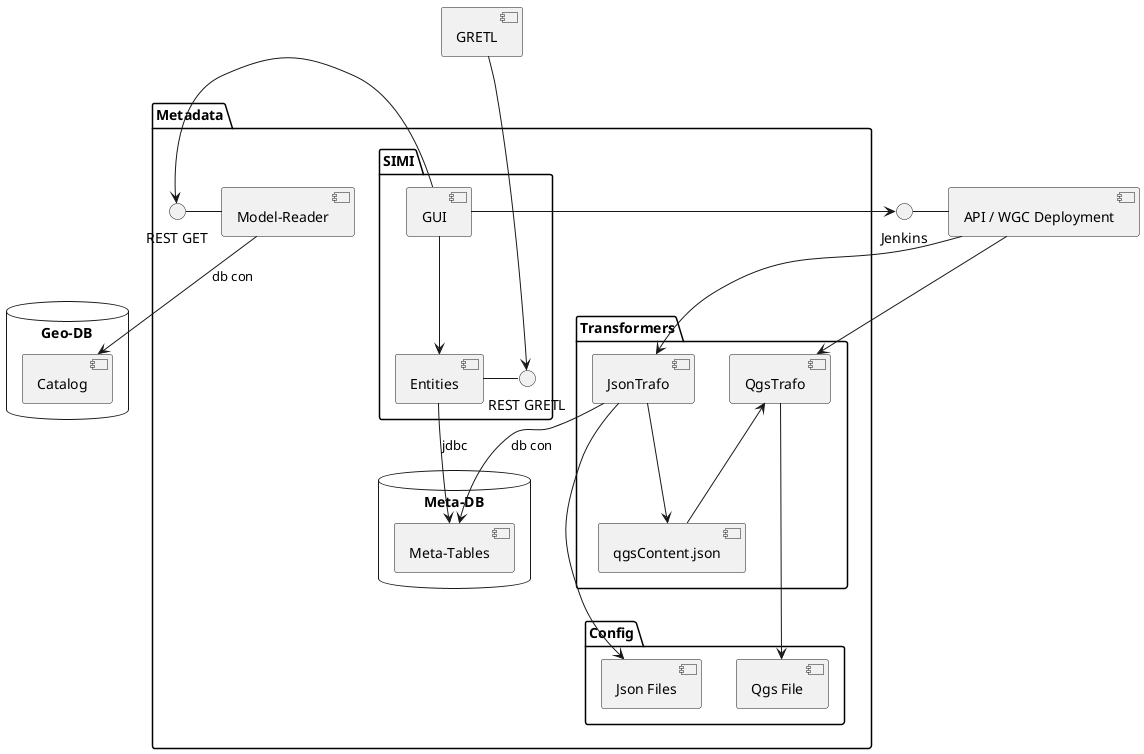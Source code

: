 @startuml
package "Metadata" {
    package "Transformers" {
        [JsonTrafo] as jt
        [QgsTrafo] as qt
        [qgsContent.json] as qj

        jt --> qj
        qj -up-> qt
    }

    package "Config" {
        [Json Files] as json
        [Qgs File] as qgs
    }

    package "SIMI" {
        [GUI] as gui
        [Entities] as class
        () "REST GRETL" as gi

        gui --> class
        gi - class
    }

    database "Meta-DB" {
        [Meta-Tables] as mdb
    }

    together {
      [Model-Reader] as mr
      () "REST GET" as mri
      mr - mri
    }
    gui -left-> mri

    class --> mdb : jdbc
    jt --> mdb : db con

    jt --> json
    qt --> qgs
}

database "Geo-DB" {
    [Catalog] as cat
}
mr --> cat : db con

together {
  [API / WGC Deployment] as pipe
  () "Jenkins" as pi
  pi - pipe
}

gui --> pi
pipe --> jt
pipe --> qt

[GRETL] as gretl
gretl --> gi

gretl -[hidden]-> gui
qj -[hidden]-> json
@enduml